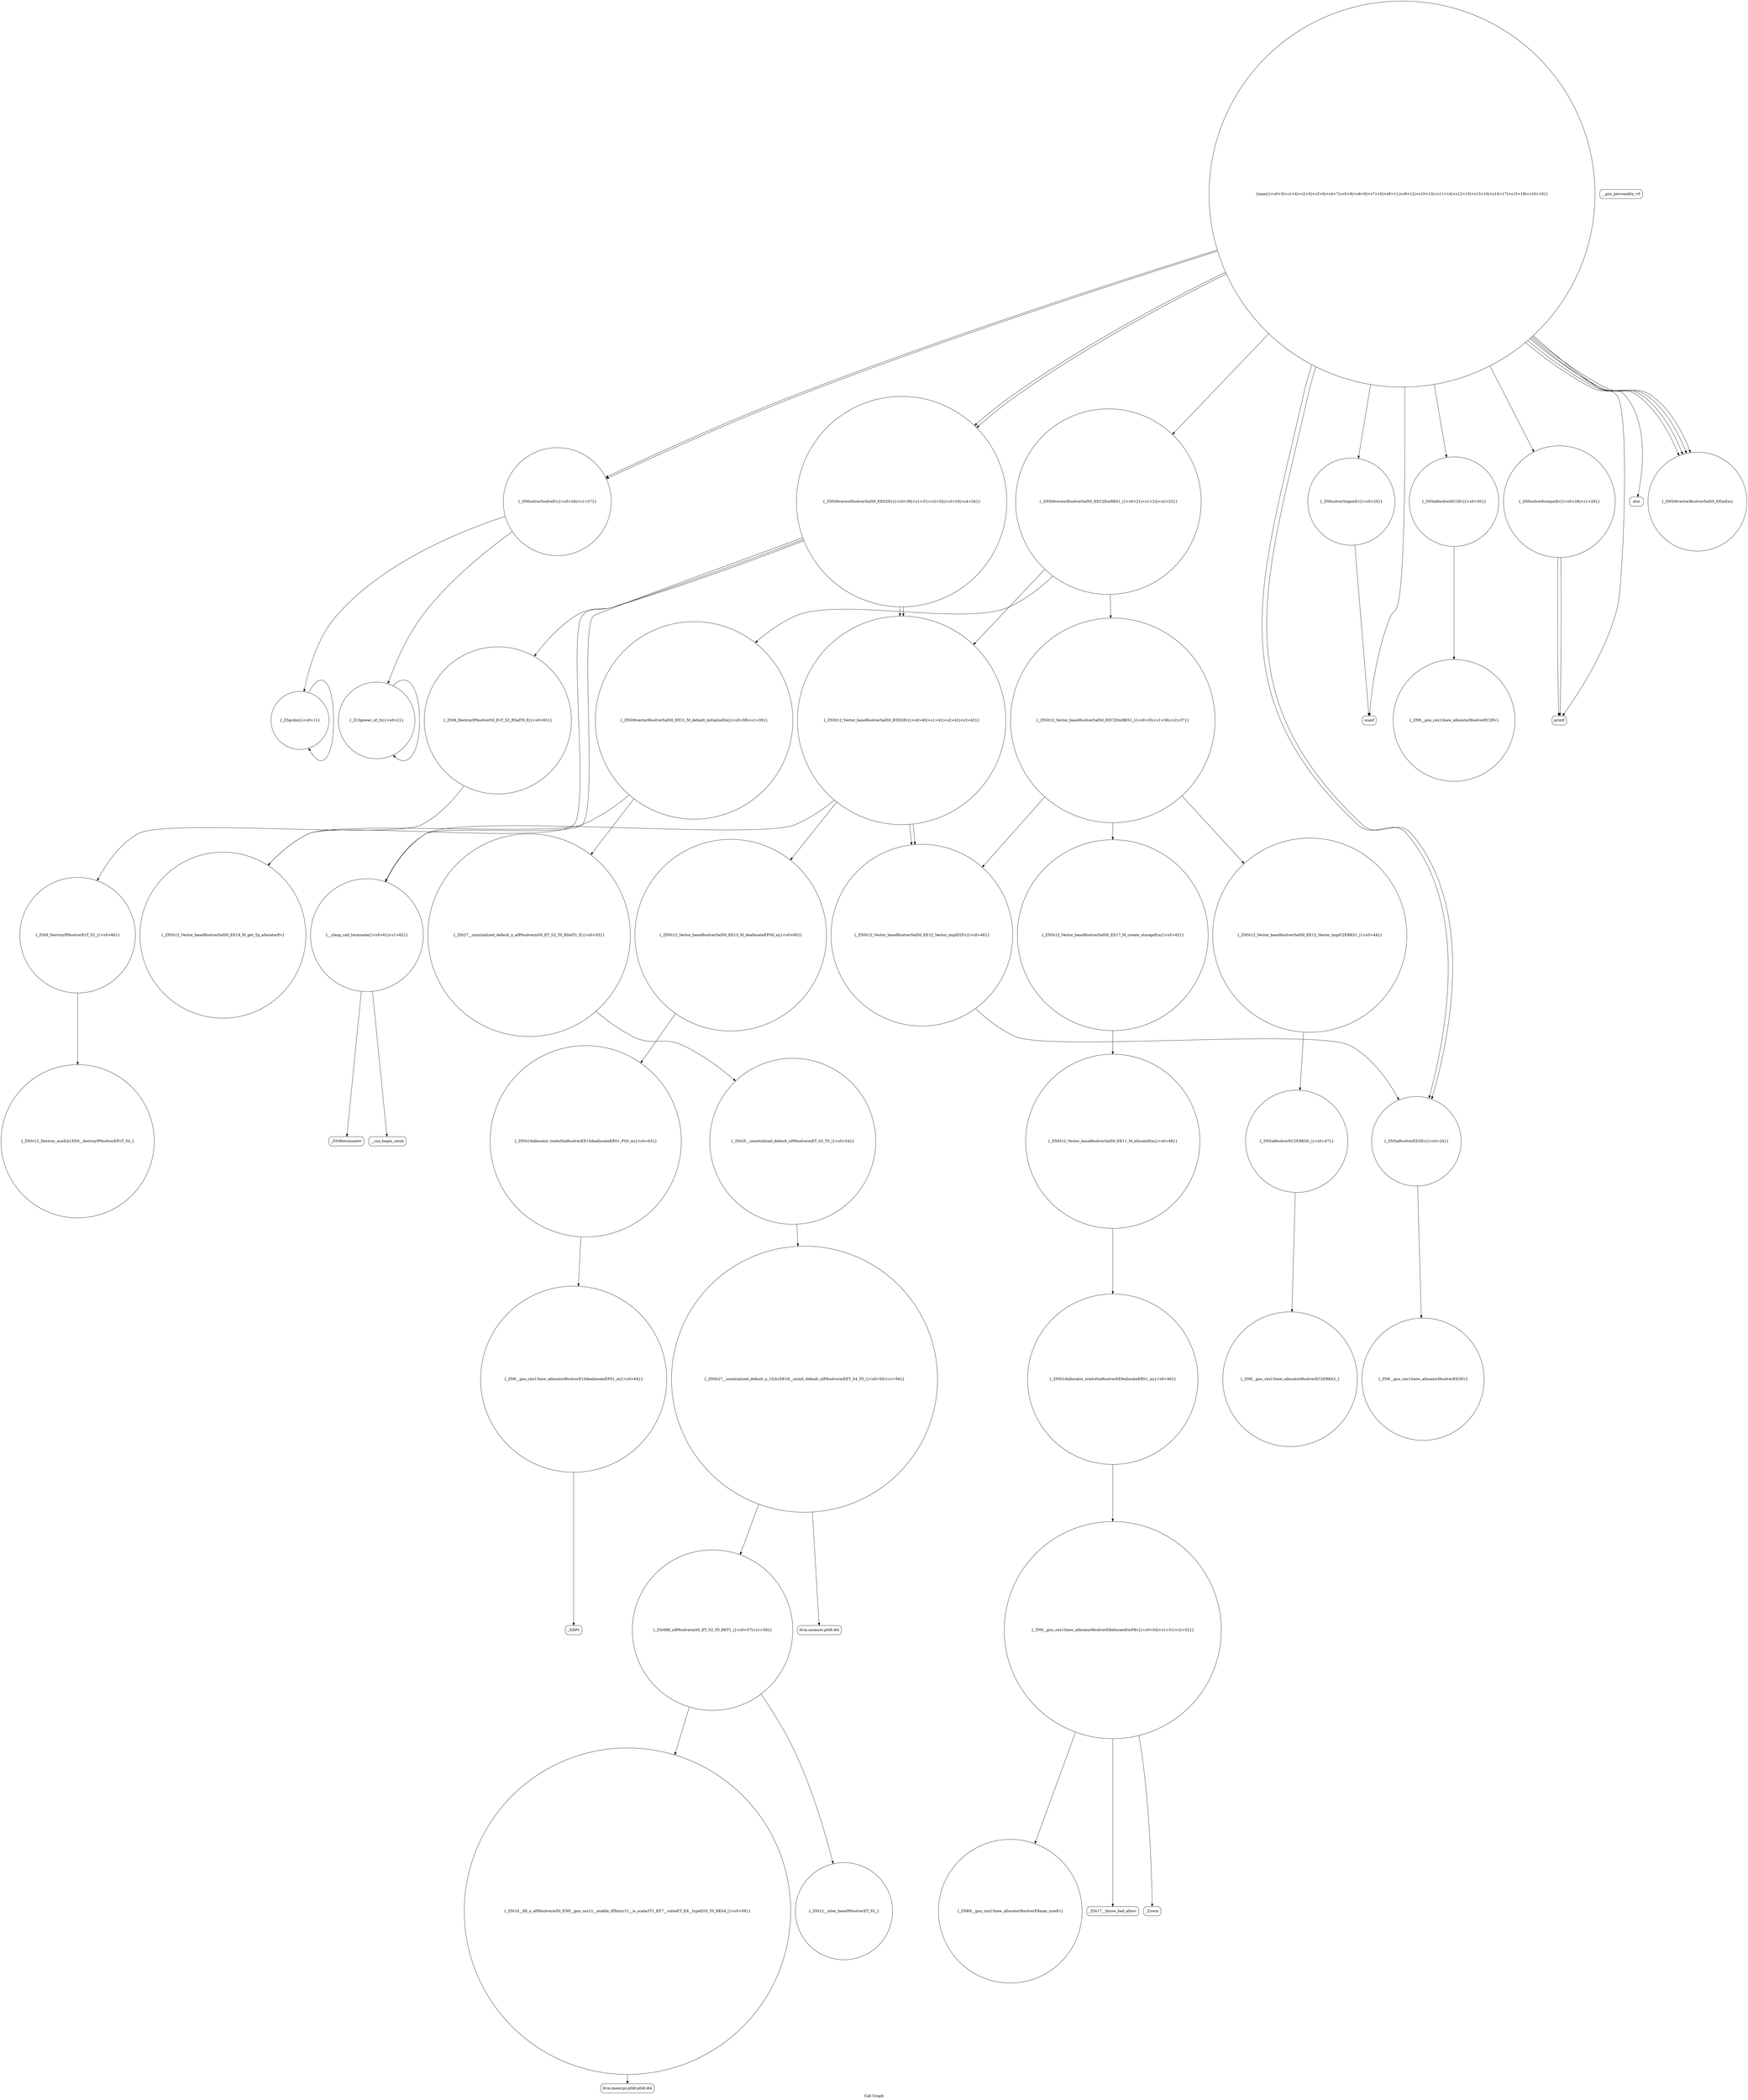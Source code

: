digraph "Call Graph" {
	label="Call Graph";

	Node0x56475d168920 [shape=record,shape=circle,label="{_Z3gcdxx|{<s0>1}}"];
	Node0x56475d168920:s0 -> Node0x56475d168920[color=black];
	Node0x56475d24d0a0 [shape=record,shape=circle,label="{_ZN9__gnu_cxx13new_allocatorI6solverE10deallocateEPS1_m|{<s0>64}}"];
	Node0x56475d24d0a0:s0 -> Node0x56475d24d120[color=black];
	Node0x56475d24bda0 [shape=record,shape=Mrecord,label="{__gxx_personality_v0}"];
	Node0x56475d24c120 [shape=record,shape=circle,label="{_ZNSt6vectorI6solverSaIS0_EED2Ev|{<s0>30|<s1>31|<s2>32|<s3>33|<s4>34}}"];
	Node0x56475d24c120:s0 -> Node0x56475d24ca20[color=black];
	Node0x56475d24c120:s1 -> Node0x56475d24d1a0[color=black];
	Node0x56475d24c120:s2 -> Node0x56475d24c3a0[color=black];
	Node0x56475d24c120:s3 -> Node0x56475d24c3a0[color=black];
	Node0x56475d24c120:s4 -> Node0x56475d24cea0[color=black];
	Node0x56475d24c4a0 [shape=record,shape=circle,label="{_ZNSt12_Vector_baseI6solverSaIS0_EE17_M_create_storageEm|{<s0>45}}"];
	Node0x56475d24c4a0:s0 -> Node0x56475d24c6a0[color=black];
	Node0x56475d24c820 [shape=record,shape=circle,label="{_ZNK9__gnu_cxx13new_allocatorI6solverE8max_sizeEv}"];
	Node0x56475d24cba0 [shape=record,shape=circle,label="{_ZSt6fill_nIP6solvermS0_ET_S2_T0_RKT1_|{<s0>57|<s1>58}}"];
	Node0x56475d24cba0:s0 -> Node0x56475d24cd20[color=black];
	Node0x56475d24cba0:s1 -> Node0x56475d24cca0[color=black];
	Node0x56475d24cf20 [shape=record,shape=Mrecord,label="{__cxa_begin_catch}"];
	Node0x56475d24bc20 [shape=record,shape=Mrecord,label="{scanf}"];
	Node0x56475d24e2c0 [shape=record,shape=circle,label="{_ZNSt12_Destroy_auxILb1EE9__destroyIP6solverEEvT_S4_}"];
	Node0x56475d24bfa0 [shape=record,shape=circle,label="{_ZN6solver5solveEv|{<s0>26|<s1>27}}"];
	Node0x56475d24bfa0:s0 -> Node0x56475d168920[color=black];
	Node0x56475d24bfa0:s1 -> Node0x56475d166910[color=black];
	Node0x56475d24c320 [shape=record,shape=circle,label="{_ZNSt6vectorI6solverSaIS0_EE21_M_default_initializeEm|{<s0>38|<s1>39}}"];
	Node0x56475d24c320:s0 -> Node0x56475d24ca20[color=black];
	Node0x56475d24c320:s1 -> Node0x56475d24c9a0[color=black];
	Node0x56475d24c6a0 [shape=record,shape=circle,label="{_ZNSt12_Vector_baseI6solverSaIS0_EE11_M_allocateEm|{<s0>48}}"];
	Node0x56475d24c6a0:s0 -> Node0x56475d24c720[color=black];
	Node0x56475d24ca20 [shape=record,shape=circle,label="{_ZNSt12_Vector_baseI6solverSaIS0_EE19_M_get_Tp_allocatorEv}"];
	Node0x56475d24cda0 [shape=record,shape=Mrecord,label="{llvm.memcpy.p0i8.p0i8.i64}"];
	Node0x56475d166910 [shape=record,shape=circle,label="{_Z10power_of_2x|{<s0>2}}"];
	Node0x56475d166910:s0 -> Node0x56475d166910[color=black];
	Node0x56475d24d120 [shape=record,shape=Mrecord,label="{_ZdlPv}"];
	Node0x56475d24be20 [shape=record,shape=circle,label="{_ZNSaI6solverED2Ev|{<s0>24}}"];
	Node0x56475d24be20:s0 -> Node0x56475d24c220[color=black];
	Node0x56475d24c1a0 [shape=record,shape=circle,label="{_ZN9__gnu_cxx13new_allocatorI6solverEC2Ev}"];
	Node0x56475d24c520 [shape=record,shape=circle,label="{_ZNSt12_Vector_baseI6solverSaIS0_EE12_Vector_implD2Ev|{<s0>46}}"];
	Node0x56475d24c520:s0 -> Node0x56475d24be20[color=black];
	Node0x56475d24c8a0 [shape=record,shape=Mrecord,label="{_ZSt17__throw_bad_allocv}"];
	Node0x56475d24cc20 [shape=record,shape=Mrecord,label="{llvm.memset.p0i8.i64}"];
	Node0x56475d24cfa0 [shape=record,shape=Mrecord,label="{_ZSt9terminatev}"];
	Node0x56475d24bca0 [shape=record,shape=circle,label="{_ZNSaI6solverEC2Ev|{<s0>20}}"];
	Node0x56475d24bca0:s0 -> Node0x56475d24c1a0[color=black];
	Node0x56475d24c020 [shape=record,shape=Mrecord,label="{printf}"];
	Node0x56475d24c3a0 [shape=record,shape=circle,label="{_ZNSt12_Vector_baseI6solverSaIS0_EED2Ev|{<s0>40|<s1>41|<s2>42|<s3>43}}"];
	Node0x56475d24c3a0:s0 -> Node0x56475d24ce20[color=black];
	Node0x56475d24c3a0:s1 -> Node0x56475d24c520[color=black];
	Node0x56475d24c3a0:s2 -> Node0x56475d24c520[color=black];
	Node0x56475d24c3a0:s3 -> Node0x56475d24cea0[color=black];
	Node0x56475d24c720 [shape=record,shape=circle,label="{_ZNSt16allocator_traitsISaI6solverEE8allocateERS1_m|{<s0>49}}"];
	Node0x56475d24c720:s0 -> Node0x56475d24c7a0[color=black];
	Node0x56475d24caa0 [shape=record,shape=circle,label="{_ZSt25__uninitialized_default_nIP6solvermET_S2_T0_|{<s0>54}}"];
	Node0x56475d24caa0:s0 -> Node0x56475d24cb20[color=black];
	Node0x56475d24ce20 [shape=record,shape=circle,label="{_ZNSt12_Vector_baseI6solverSaIS0_EE13_M_deallocateEPS0_m|{<s0>60}}"];
	Node0x56475d24ce20:s0 -> Node0x56475d24d020[color=black];
	Node0x56475d24bb20 [shape=record,shape=circle,label="{main|{<s0>3|<s1>4|<s2>5|<s3>6|<s4>7|<s5>8|<s6>9|<s7>10|<s8>11|<s9>12|<s10>13|<s11>14|<s12>15|<s13>16|<s14>17|<s15>18|<s16>19}}"];
	Node0x56475d24bb20:s0 -> Node0x56475d24bba0[color=black];
	Node0x56475d24bb20:s1 -> Node0x56475d24bc20[color=black];
	Node0x56475d24bb20:s2 -> Node0x56475d24bca0[color=black];
	Node0x56475d24bb20:s3 -> Node0x56475d24bd20[color=black];
	Node0x56475d24bb20:s4 -> Node0x56475d24be20[color=black];
	Node0x56475d24bb20:s5 -> Node0x56475d24bea0[color=black];
	Node0x56475d24bb20:s6 -> Node0x56475d24bf20[color=black];
	Node0x56475d24bb20:s7 -> Node0x56475d24be20[color=black];
	Node0x56475d24bb20:s8 -> Node0x56475d24c120[color=black];
	Node0x56475d24bb20:s9 -> Node0x56475d24bea0[color=black];
	Node0x56475d24bb20:s10 -> Node0x56475d24bfa0[color=black];
	Node0x56475d24bb20:s11 -> Node0x56475d24bea0[color=black];
	Node0x56475d24bb20:s12 -> Node0x56475d24bfa0[color=black];
	Node0x56475d24bb20:s13 -> Node0x56475d24c020[color=black];
	Node0x56475d24bb20:s14 -> Node0x56475d24bea0[color=black];
	Node0x56475d24bb20:s15 -> Node0x56475d24c0a0[color=black];
	Node0x56475d24bb20:s16 -> Node0x56475d24c120[color=black];
	Node0x56475d24d1a0 [shape=record,shape=circle,label="{_ZSt8_DestroyIP6solverS0_EvT_S2_RSaIT0_E|{<s0>65}}"];
	Node0x56475d24d1a0:s0 -> Node0x56475d24e240[color=black];
	Node0x56475d24bea0 [shape=record,shape=circle,label="{_ZNSt6vectorI6solverSaIS0_EEixEm}"];
	Node0x56475d24c220 [shape=record,shape=circle,label="{_ZN9__gnu_cxx13new_allocatorI6solverED2Ev}"];
	Node0x56475d24c5a0 [shape=record,shape=circle,label="{_ZNSaI6solverEC2ERKS0_|{<s0>47}}"];
	Node0x56475d24c5a0:s0 -> Node0x56475d24c620[color=black];
	Node0x56475d24c920 [shape=record,shape=Mrecord,label="{_Znwm}"];
	Node0x56475d24cca0 [shape=record,shape=circle,label="{_ZSt10__fill_n_aIP6solvermS0_EN9__gnu_cxx11__enable_ifIXntsr11__is_scalarIT1_EE7__valueET_E6__typeES5_T0_RKS4_|{<s0>59}}"];
	Node0x56475d24cca0:s0 -> Node0x56475d24cda0[color=black];
	Node0x56475d24d020 [shape=record,shape=circle,label="{_ZNSt16allocator_traitsISaI6solverEE10deallocateERS1_PS0_m|{<s0>63}}"];
	Node0x56475d24d020:s0 -> Node0x56475d24d0a0[color=black];
	Node0x56475d24bd20 [shape=record,shape=circle,label="{_ZNSt6vectorI6solverSaIS0_EEC2EmRKS1_|{<s0>21|<s1>22|<s2>23}}"];
	Node0x56475d24bd20:s0 -> Node0x56475d24c2a0[color=black];
	Node0x56475d24bd20:s1 -> Node0x56475d24c320[color=black];
	Node0x56475d24bd20:s2 -> Node0x56475d24c3a0[color=black];
	Node0x56475d24c0a0 [shape=record,shape=circle,label="{_ZN6solver6outputEv|{<s0>28|<s1>29}}"];
	Node0x56475d24c0a0:s0 -> Node0x56475d24c020[color=black];
	Node0x56475d24c0a0:s1 -> Node0x56475d24c020[color=black];
	Node0x56475d24c420 [shape=record,shape=circle,label="{_ZNSt12_Vector_baseI6solverSaIS0_EE12_Vector_implC2ERKS1_|{<s0>44}}"];
	Node0x56475d24c420:s0 -> Node0x56475d24c5a0[color=black];
	Node0x56475d24c7a0 [shape=record,shape=circle,label="{_ZN9__gnu_cxx13new_allocatorI6solverE8allocateEmPKv|{<s0>50|<s1>51|<s2>52}}"];
	Node0x56475d24c7a0:s0 -> Node0x56475d24c820[color=black];
	Node0x56475d24c7a0:s1 -> Node0x56475d24c8a0[color=black];
	Node0x56475d24c7a0:s2 -> Node0x56475d24c920[color=black];
	Node0x56475d24cb20 [shape=record,shape=circle,label="{_ZNSt27__uninitialized_default_n_1ILb1EE18__uninit_default_nIP6solvermEET_S4_T0_|{<s0>55|<s1>56}}"];
	Node0x56475d24cb20:s0 -> Node0x56475d24cc20[color=black];
	Node0x56475d24cb20:s1 -> Node0x56475d24cba0[color=black];
	Node0x56475d24cea0 [shape=record,shape=circle,label="{__clang_call_terminate|{<s0>61|<s1>62}}"];
	Node0x56475d24cea0:s0 -> Node0x56475d24cf20[color=black];
	Node0x56475d24cea0:s1 -> Node0x56475d24cfa0[color=black];
	Node0x56475d24bba0 [shape=record,shape=Mrecord,label="{atoi}"];
	Node0x56475d24e240 [shape=record,shape=circle,label="{_ZSt8_DestroyIP6solverEvT_S2_|{<s0>66}}"];
	Node0x56475d24e240:s0 -> Node0x56475d24e2c0[color=black];
	Node0x56475d24bf20 [shape=record,shape=circle,label="{_ZN6solver5inputEv|{<s0>25}}"];
	Node0x56475d24bf20:s0 -> Node0x56475d24bc20[color=black];
	Node0x56475d24c2a0 [shape=record,shape=circle,label="{_ZNSt12_Vector_baseI6solverSaIS0_EEC2EmRKS1_|{<s0>35|<s1>36|<s2>37}}"];
	Node0x56475d24c2a0:s0 -> Node0x56475d24c420[color=black];
	Node0x56475d24c2a0:s1 -> Node0x56475d24c4a0[color=black];
	Node0x56475d24c2a0:s2 -> Node0x56475d24c520[color=black];
	Node0x56475d24c620 [shape=record,shape=circle,label="{_ZN9__gnu_cxx13new_allocatorI6solverEC2ERKS2_}"];
	Node0x56475d24c9a0 [shape=record,shape=circle,label="{_ZSt27__uninitialized_default_n_aIP6solvermS0_ET_S2_T0_RSaIT1_E|{<s0>53}}"];
	Node0x56475d24c9a0:s0 -> Node0x56475d24caa0[color=black];
	Node0x56475d24cd20 [shape=record,shape=circle,label="{_ZSt12__niter_baseIP6solverET_S2_}"];
}
